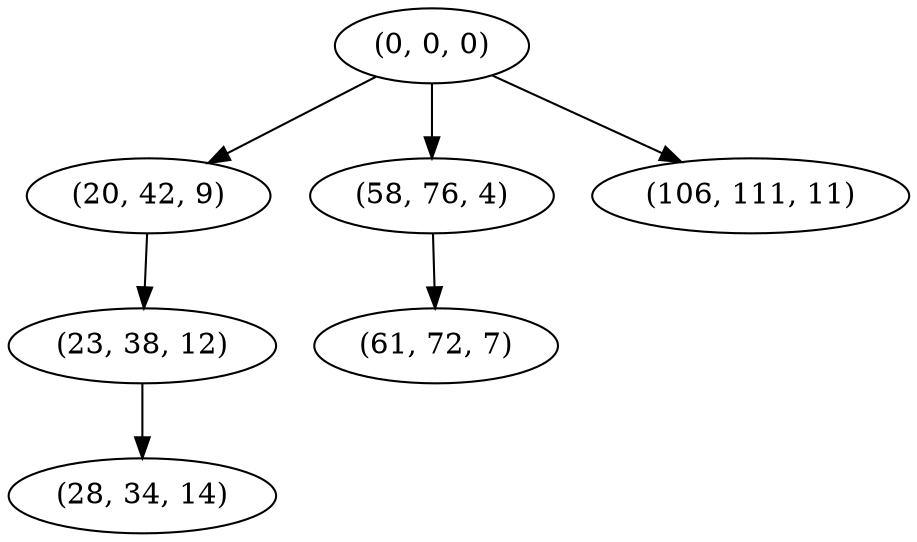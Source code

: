digraph tree {
    "(0, 0, 0)";
    "(20, 42, 9)";
    "(23, 38, 12)";
    "(28, 34, 14)";
    "(58, 76, 4)";
    "(61, 72, 7)";
    "(106, 111, 11)";
    "(0, 0, 0)" -> "(20, 42, 9)";
    "(0, 0, 0)" -> "(58, 76, 4)";
    "(0, 0, 0)" -> "(106, 111, 11)";
    "(20, 42, 9)" -> "(23, 38, 12)";
    "(23, 38, 12)" -> "(28, 34, 14)";
    "(58, 76, 4)" -> "(61, 72, 7)";
}
